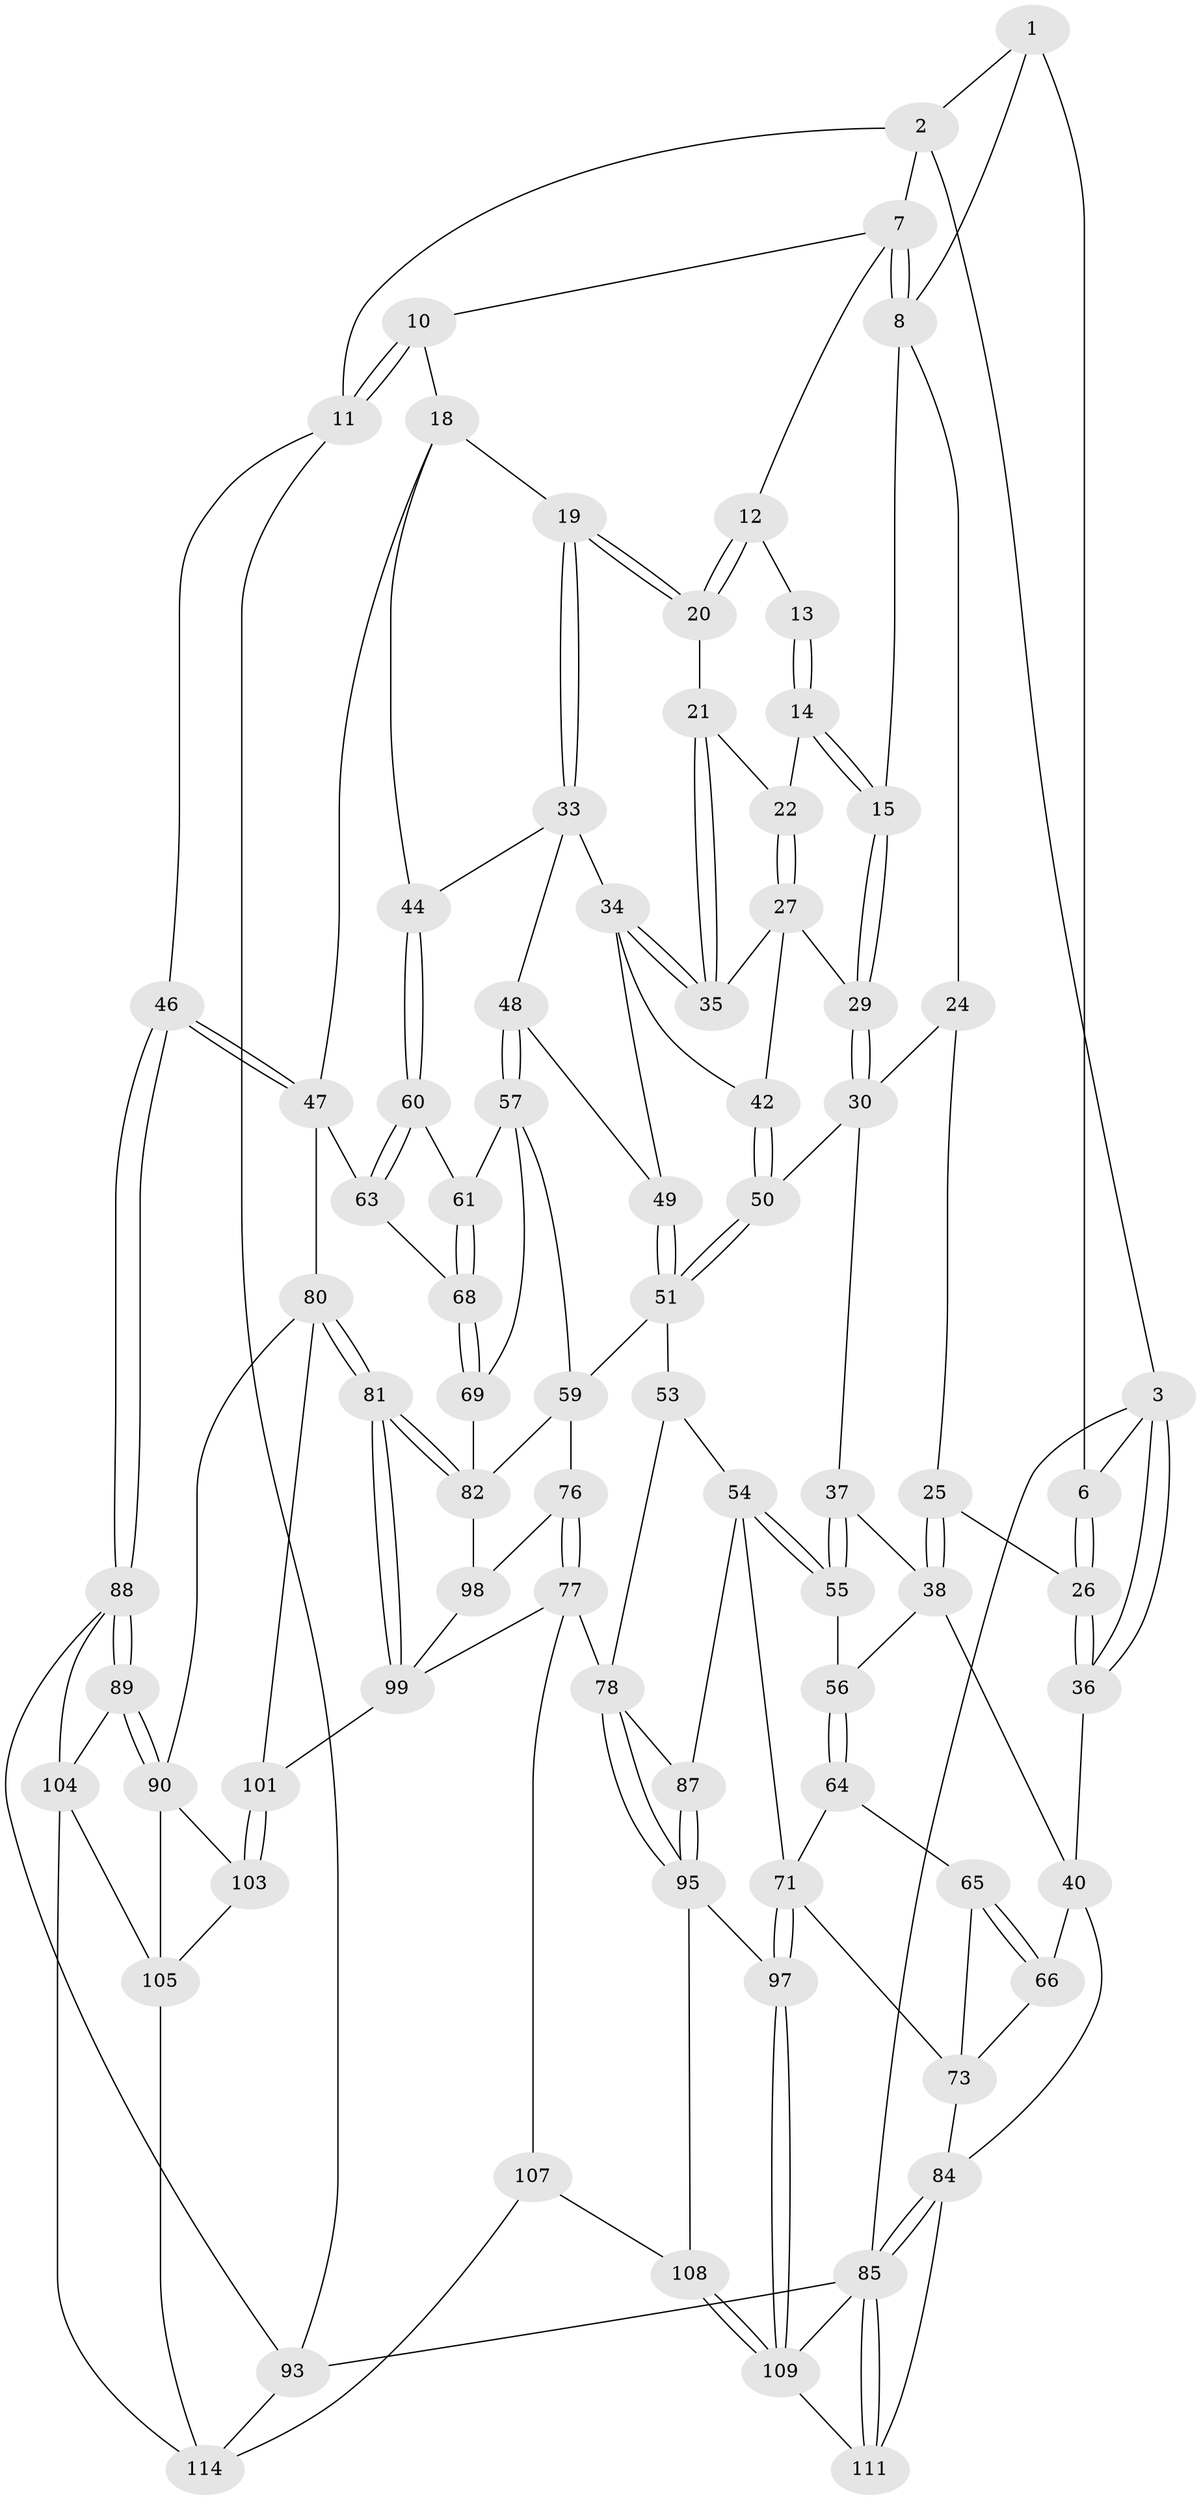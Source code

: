 // Generated by graph-tools (version 1.1) at 2025/52/02/27/25 19:52:40]
// undirected, 80 vertices, 181 edges
graph export_dot {
graph [start="1"]
  node [color=gray90,style=filled];
  1 [pos="+0.14711096738705517+0.07757590084646704",super="+5"];
  2 [pos="+0.19923425025878921+0"];
  3 [pos="+0+0",super="+4"];
  6 [pos="+0.009539654117335308+0.23479045185736666"];
  7 [pos="+0.45950832478839465+0",super="+9"];
  8 [pos="+0.27485922453820705+0.14835321239143207",super="+16"];
  10 [pos="+0.6377261344867111+0",super="+17"];
  11 [pos="+1+0",super="+32"];
  12 [pos="+0.576464426015564+0"];
  13 [pos="+0.5266498341632438+0.07305994285190628"];
  14 [pos="+0.36926295369302037+0.23132534214831402",super="+23"];
  15 [pos="+0.36315620271130605+0.23434487490816894"];
  18 [pos="+0.8173354788868746+0.26432361641864693",super="+43"];
  19 [pos="+0.7556657224796749+0.24094889094629318"];
  20 [pos="+0.6869730887472582+0.16810787928456433"];
  21 [pos="+0.6563451322838663+0.19216813414464362"];
  22 [pos="+0.5028846442654336+0.26799917869764184"];
  24 [pos="+0.20689143566183663+0.2865828662604711"];
  25 [pos="+0.11493773558394944+0.294018179750649"];
  26 [pos="+0.004852593102497374+0.2395110212315742"];
  27 [pos="+0.4949799519695454+0.33405647201254396",super="+28"];
  29 [pos="+0.39433100725853537+0.3577620627843365"];
  30 [pos="+0.3320904415679185+0.4141711904821342",super="+31"];
  33 [pos="+0.6057165201874125+0.3815663812655692",super="+45"];
  34 [pos="+0.595941093419495+0.3806054398291663",super="+41"];
  35 [pos="+0.5226260319478957+0.3409861817899955"];
  36 [pos="+0+0.2790520808105985"];
  37 [pos="+0.28066997393568044+0.4476667947483957"];
  38 [pos="+0.13248764870892454+0.4519659147752971",super="+39"];
  40 [pos="+0+0.4703502969047227",super="+67"];
  42 [pos="+0.49836724258566534+0.46322137076876824"];
  44 [pos="+0.7946346472280915+0.5021599964098934"];
  46 [pos="+1+0.5603726515770645"];
  47 [pos="+1+0.5259299514760959",super="+62"];
  48 [pos="+0.5691031428347765+0.5585587847614324"];
  49 [pos="+0.5368786019070899+0.5511527540424329"];
  50 [pos="+0.4078987587887279+0.4961728027898966"];
  51 [pos="+0.46111018961725014+0.5865286382374445",super="+52"];
  53 [pos="+0.3994398566184104+0.6390103750346421"];
  54 [pos="+0.30327824484102806+0.6594602710408862",super="+70"];
  55 [pos="+0.2695878680628629+0.59392661300193"];
  56 [pos="+0.11482325351229625+0.5876312859287561"];
  57 [pos="+0.6247495474552552+0.6082537213351236",super="+58"];
  59 [pos="+0.5603169813974823+0.7367738512474562",super="+75"];
  60 [pos="+0.7474978211579335+0.5706058085658973"];
  61 [pos="+0.6358223840364756+0.6083718208894656"];
  63 [pos="+0.767988992521675+0.6839823996052025"];
  64 [pos="+0.10625720716243713+0.6476341632925009"];
  65 [pos="+0.020939913366785756+0.6751321571837813"];
  66 [pos="+0+0.6729404097990097"];
  68 [pos="+0.6908100602828834+0.7139159407412506"];
  69 [pos="+0.68995070090359+0.715336341823735"];
  71 [pos="+0.19085541243225604+0.7899272447932335",super="+72"];
  73 [pos="+0.1527601097109993+0.7978477651912972",super="+74"];
  76 [pos="+0.5447025639924533+0.777603746684986"];
  77 [pos="+0.5137748855725088+0.8039132614927746",super="+106"];
  78 [pos="+0.5000344911030237+0.805023825035072",super="+79"];
  80 [pos="+0.8168183805450503+0.7740081805762485",super="+91"];
  81 [pos="+0.7238963695647836+0.8176307719314932"];
  82 [pos="+0.7076860914481821+0.8066449455495847",super="+83"];
  84 [pos="+0+0.8093457570629499",super="+92"];
  85 [pos="+0+1",super="+86"];
  87 [pos="+0.31398107461834895+0.757855503991616"];
  88 [pos="+1+0.7071062168495522",super="+94"];
  89 [pos="+0.9620423526236254+0.7831700415053755"];
  90 [pos="+0.8666680693289922+0.7892397294939641",super="+102"];
  93 [pos="+1+1"];
  95 [pos="+0.3952157699770089+0.9046583623624199",super="+96"];
  97 [pos="+0.21319381236285181+0.8381521527175715"];
  98 [pos="+0.6264362319281526+0.8424506779458639"];
  99 [pos="+0.7213988471412525+0.842143877880622",super="+100"];
  101 [pos="+0.8051856771539821+0.9092026449855317"];
  103 [pos="+0.8156659056264676+0.9454066500134222"];
  104 [pos="+0.9133931086718742+0.8985394503839095",super="+112"];
  105 [pos="+0.8699229013007459+0.9084707132825529",super="+113"];
  107 [pos="+0.6316511706655245+1"];
  108 [pos="+0.3996209615955514+1"];
  109 [pos="+0.2501835646485561+1",super="+110"];
  111 [pos="+0.11081523716636905+0.8650546584017075"];
  114 [pos="+0.77415930920157+1",super="+115"];
  1 -- 2;
  1 -- 8;
  1 -- 6;
  2 -- 3;
  2 -- 7;
  2 -- 11;
  3 -- 36;
  3 -- 36;
  3 -- 85;
  3 -- 6;
  6 -- 26;
  6 -- 26;
  7 -- 8;
  7 -- 8;
  7 -- 10;
  7 -- 12;
  8 -- 24;
  8 -- 15;
  10 -- 11 [weight=2];
  10 -- 11;
  10 -- 18;
  11 -- 93;
  11 -- 46;
  12 -- 13;
  12 -- 20;
  12 -- 20;
  13 -- 14 [weight=2];
  13 -- 14;
  14 -- 15;
  14 -- 15;
  14 -- 22;
  15 -- 29;
  15 -- 29;
  18 -- 19;
  18 -- 44;
  18 -- 47;
  19 -- 20;
  19 -- 20;
  19 -- 33;
  19 -- 33;
  20 -- 21;
  21 -- 22;
  21 -- 35;
  21 -- 35;
  22 -- 27;
  22 -- 27;
  24 -- 25;
  24 -- 30;
  25 -- 26;
  25 -- 38;
  25 -- 38;
  26 -- 36;
  26 -- 36;
  27 -- 35;
  27 -- 42;
  27 -- 29;
  29 -- 30;
  29 -- 30;
  30 -- 50;
  30 -- 37;
  33 -- 34;
  33 -- 48;
  33 -- 44;
  34 -- 35;
  34 -- 35;
  34 -- 49;
  34 -- 42;
  36 -- 40;
  37 -- 38;
  37 -- 55;
  37 -- 55;
  38 -- 40;
  38 -- 56;
  40 -- 66;
  40 -- 84;
  42 -- 50;
  42 -- 50;
  44 -- 60;
  44 -- 60;
  46 -- 47;
  46 -- 47;
  46 -- 88;
  46 -- 88;
  47 -- 80;
  47 -- 63;
  48 -- 49;
  48 -- 57;
  48 -- 57;
  49 -- 51;
  49 -- 51;
  50 -- 51;
  50 -- 51;
  51 -- 59;
  51 -- 53;
  53 -- 54;
  53 -- 78;
  54 -- 55;
  54 -- 55;
  54 -- 71;
  54 -- 87;
  55 -- 56;
  56 -- 64;
  56 -- 64;
  57 -- 61;
  57 -- 59;
  57 -- 69;
  59 -- 82;
  59 -- 76;
  60 -- 61;
  60 -- 63;
  60 -- 63;
  61 -- 68;
  61 -- 68;
  63 -- 68;
  64 -- 65;
  64 -- 71;
  65 -- 66;
  65 -- 66;
  65 -- 73;
  66 -- 73;
  68 -- 69;
  68 -- 69;
  69 -- 82;
  71 -- 97;
  71 -- 97;
  71 -- 73;
  73 -- 84;
  76 -- 77;
  76 -- 77;
  76 -- 98;
  77 -- 78;
  77 -- 107;
  77 -- 99;
  78 -- 95;
  78 -- 95;
  78 -- 87;
  80 -- 81;
  80 -- 81;
  80 -- 90;
  80 -- 101;
  81 -- 82;
  81 -- 82;
  81 -- 99;
  81 -- 99;
  82 -- 98;
  84 -- 85;
  84 -- 85;
  84 -- 111;
  85 -- 111;
  85 -- 111;
  85 -- 109;
  85 -- 93;
  87 -- 95;
  87 -- 95;
  88 -- 89;
  88 -- 89;
  88 -- 93;
  88 -- 104;
  89 -- 90;
  89 -- 90;
  89 -- 104;
  90 -- 105;
  90 -- 103;
  93 -- 114;
  95 -- 97;
  95 -- 108;
  97 -- 109;
  97 -- 109;
  98 -- 99;
  99 -- 101;
  101 -- 103;
  101 -- 103;
  103 -- 105;
  104 -- 105;
  104 -- 114;
  105 -- 114;
  107 -- 108;
  107 -- 114;
  108 -- 109;
  108 -- 109;
  109 -- 111;
}
